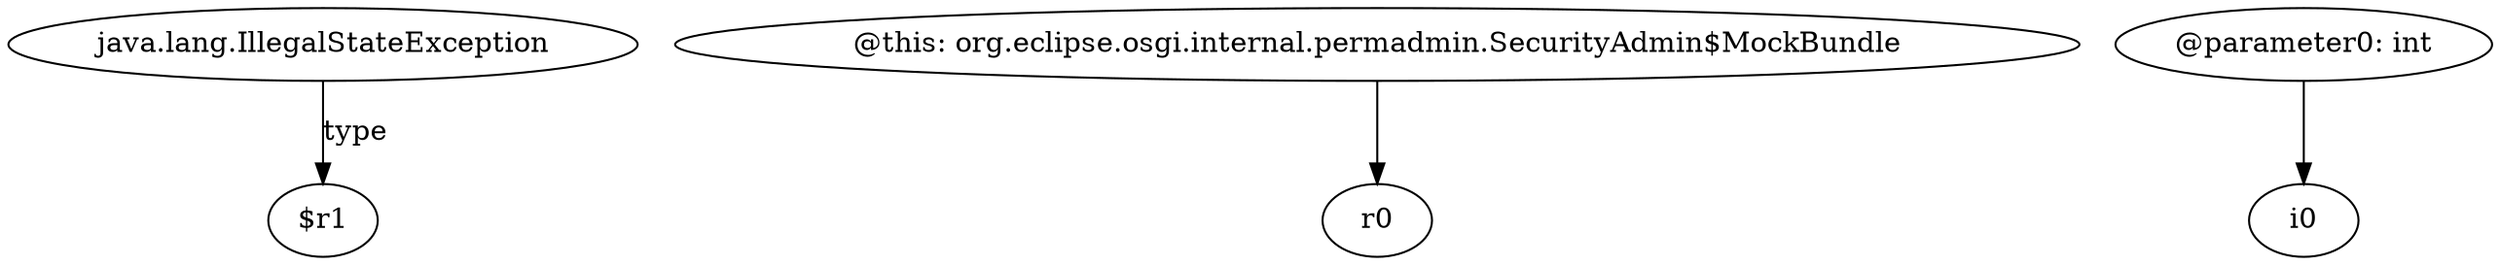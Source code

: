 digraph g {
0[label="java.lang.IllegalStateException"]
1[label="$r1"]
0->1[label="type"]
2[label="@this: org.eclipse.osgi.internal.permadmin.SecurityAdmin$MockBundle"]
3[label="r0"]
2->3[label=""]
4[label="@parameter0: int"]
5[label="i0"]
4->5[label=""]
}